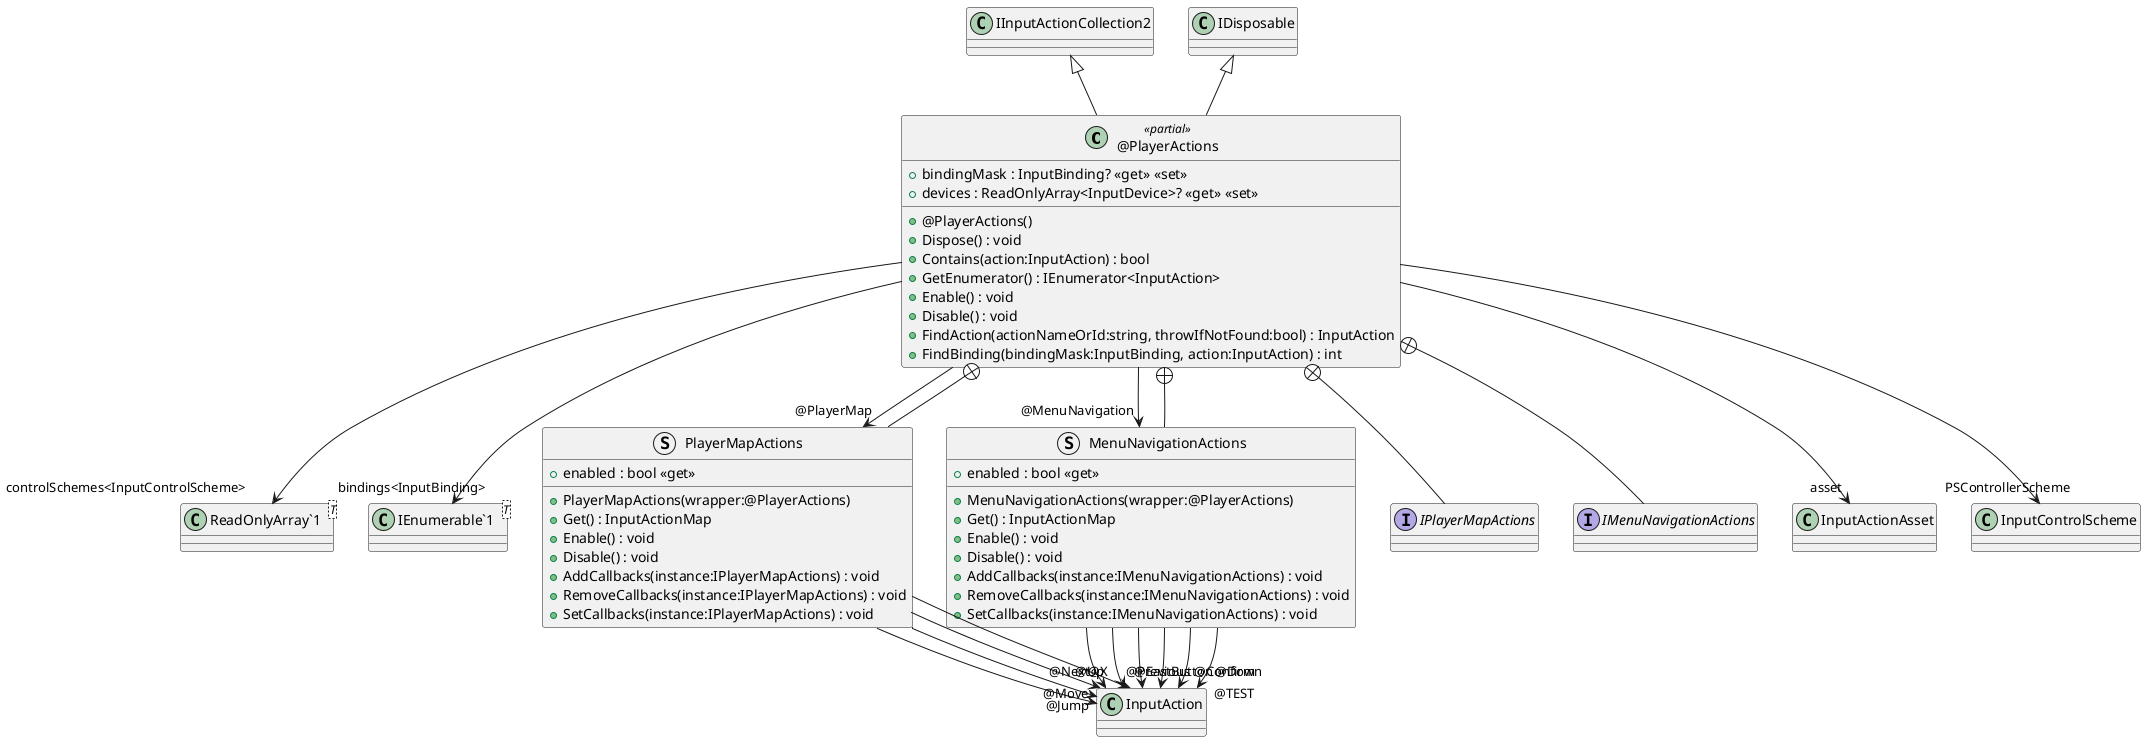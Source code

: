 @startuml
class "@PlayerActions" <<partial>> {
    + @PlayerActions()
    + Dispose() : void
    + bindingMask : InputBinding? <<get>> <<set>>
    + devices : ReadOnlyArray<InputDevice>? <<get>> <<set>>
    + Contains(action:InputAction) : bool
    + GetEnumerator() : IEnumerator<InputAction>
    + Enable() : void
    + Disable() : void
    + FindAction(actionNameOrId:string, throwIfNotFound:bool) : InputAction
    + FindBinding(bindingMask:InputBinding, action:InputAction) : int
}
class "ReadOnlyArray`1"<T> {
}
class "IEnumerable`1"<T> {
}
struct PlayerMapActions {
    + PlayerMapActions(wrapper:@PlayerActions)
    + Get() : InputActionMap
    + Enable() : void
    + Disable() : void
    + enabled : bool <<get>>
    + AddCallbacks(instance:IPlayerMapActions) : void
    + RemoveCallbacks(instance:IPlayerMapActions) : void
    + SetCallbacks(instance:IPlayerMapActions) : void
}
struct MenuNavigationActions {
    + MenuNavigationActions(wrapper:@PlayerActions)
    + Get() : InputActionMap
    + Enable() : void
    + Disable() : void
    + enabled : bool <<get>>
    + AddCallbacks(instance:IMenuNavigationActions) : void
    + RemoveCallbacks(instance:IMenuNavigationActions) : void
    + SetCallbacks(instance:IMenuNavigationActions) : void
}
interface IPlayerMapActions {
}
interface IMenuNavigationActions {
}
IInputActionCollection2 <|-- "@PlayerActions"
IDisposable <|-- "@PlayerActions"
"@PlayerActions" --> "asset" InputActionAsset
"@PlayerActions" --> "controlSchemes<InputControlScheme>" "ReadOnlyArray`1"
"@PlayerActions" --> "bindings<InputBinding>" "IEnumerable`1"
"@PlayerActions" --> "@PlayerMap" PlayerMapActions
"@PlayerActions" --> "@MenuNavigation" MenuNavigationActions
"@PlayerActions" --> "PSControllerScheme" InputControlScheme
"@PlayerActions" +-- PlayerMapActions
PlayerMapActions --> "@Move" InputAction
PlayerMapActions --> "@Jump" InputAction
PlayerMapActions --> "@X" InputAction
PlayerMapActions --> "@EastButton" InputAction
"@PlayerActions" +-- MenuNavigationActions
MenuNavigationActions --> "@Next" InputAction
MenuNavigationActions --> "@Previous" InputAction
MenuNavigationActions --> "@Up" InputAction
MenuNavigationActions --> "@Down" InputAction
MenuNavigationActions --> "@Confirm" InputAction
MenuNavigationActions --> "@TEST" InputAction
"@PlayerActions" +-- IPlayerMapActions
"@PlayerActions" +-- IMenuNavigationActions
@enduml
